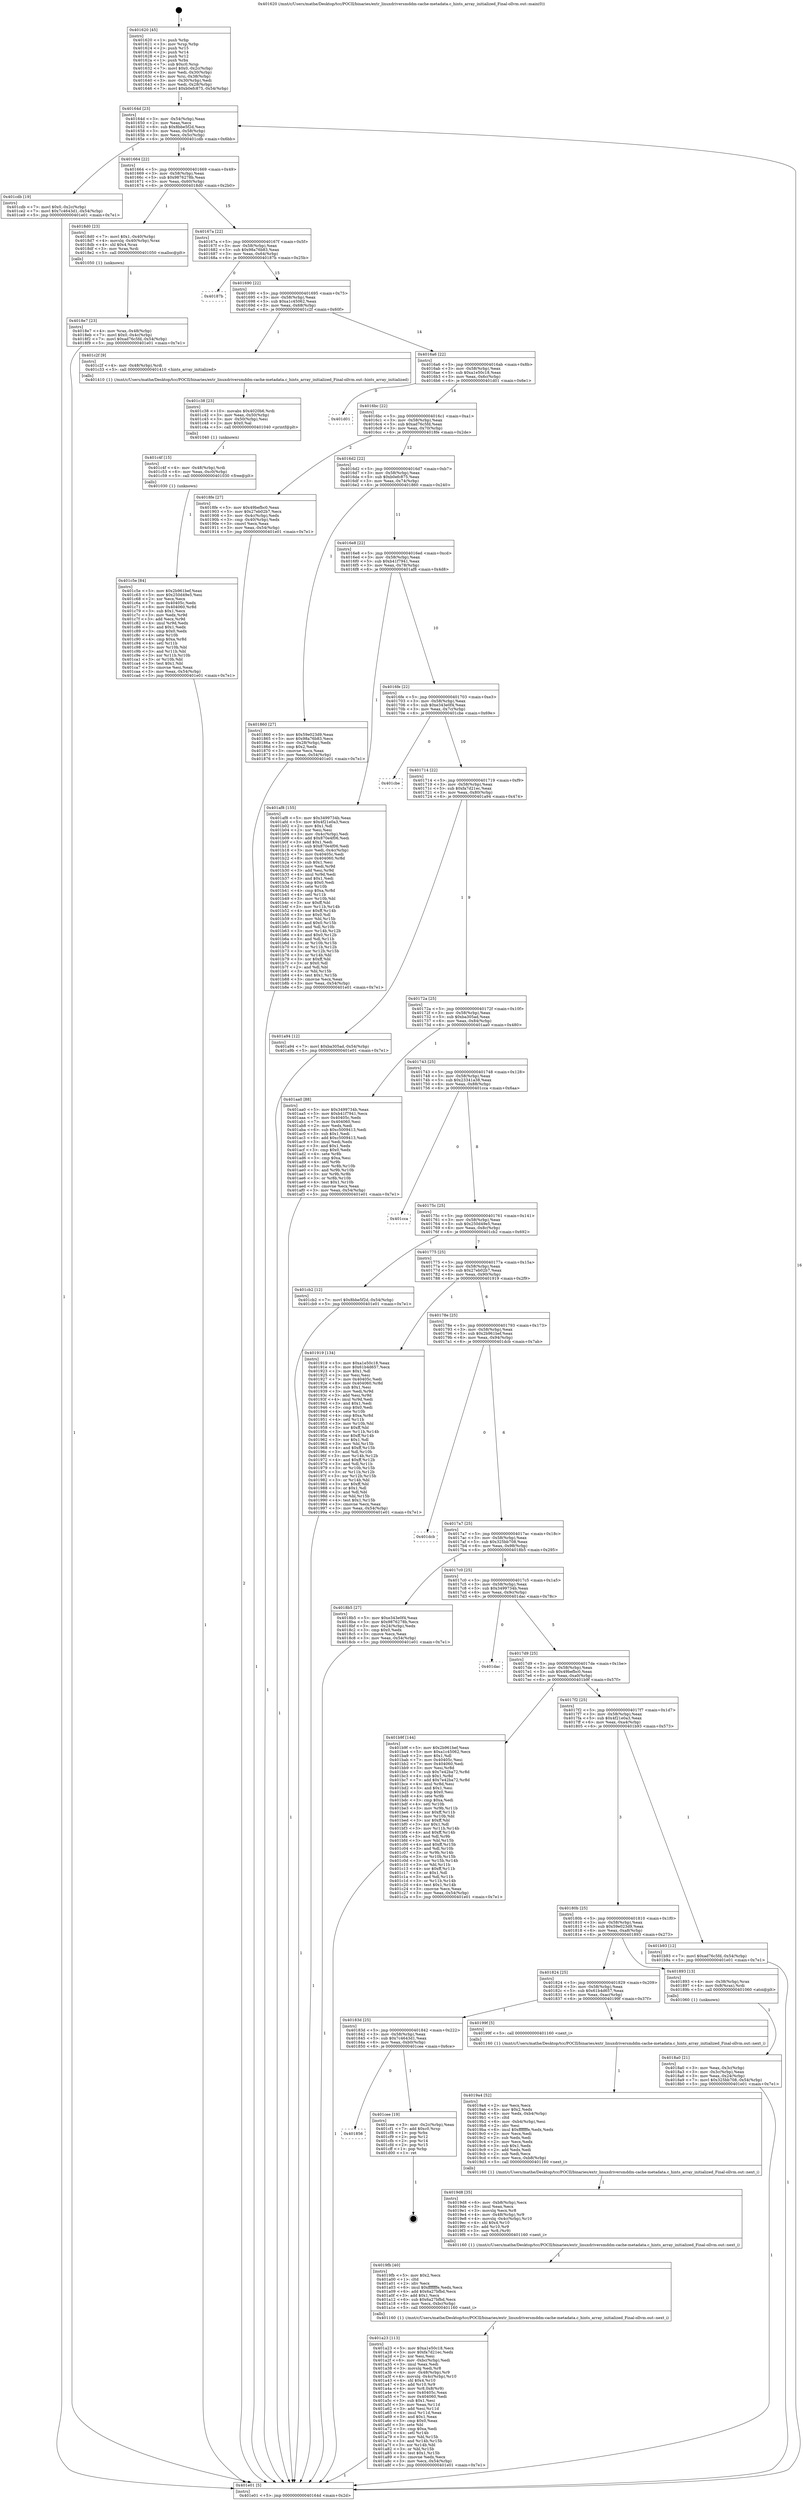 digraph "0x401620" {
  label = "0x401620 (/mnt/c/Users/mathe/Desktop/tcc/POCII/binaries/extr_linuxdriversmddm-cache-metadata.c_hints_array_initialized_Final-ollvm.out::main(0))"
  labelloc = "t"
  node[shape=record]

  Entry [label="",width=0.3,height=0.3,shape=circle,fillcolor=black,style=filled]
  "0x40164d" [label="{
     0x40164d [23]\l
     | [instrs]\l
     &nbsp;&nbsp;0x40164d \<+3\>: mov -0x54(%rbp),%eax\l
     &nbsp;&nbsp;0x401650 \<+2\>: mov %eax,%ecx\l
     &nbsp;&nbsp;0x401652 \<+6\>: sub $0x8bbe5f2d,%ecx\l
     &nbsp;&nbsp;0x401658 \<+3\>: mov %eax,-0x58(%rbp)\l
     &nbsp;&nbsp;0x40165b \<+3\>: mov %ecx,-0x5c(%rbp)\l
     &nbsp;&nbsp;0x40165e \<+6\>: je 0000000000401cdb \<main+0x6bb\>\l
  }"]
  "0x401cdb" [label="{
     0x401cdb [19]\l
     | [instrs]\l
     &nbsp;&nbsp;0x401cdb \<+7\>: movl $0x0,-0x2c(%rbp)\l
     &nbsp;&nbsp;0x401ce2 \<+7\>: movl $0x7c4643d1,-0x54(%rbp)\l
     &nbsp;&nbsp;0x401ce9 \<+5\>: jmp 0000000000401e01 \<main+0x7e1\>\l
  }"]
  "0x401664" [label="{
     0x401664 [22]\l
     | [instrs]\l
     &nbsp;&nbsp;0x401664 \<+5\>: jmp 0000000000401669 \<main+0x49\>\l
     &nbsp;&nbsp;0x401669 \<+3\>: mov -0x58(%rbp),%eax\l
     &nbsp;&nbsp;0x40166c \<+5\>: sub $0x9876278b,%eax\l
     &nbsp;&nbsp;0x401671 \<+3\>: mov %eax,-0x60(%rbp)\l
     &nbsp;&nbsp;0x401674 \<+6\>: je 00000000004018d0 \<main+0x2b0\>\l
  }"]
  Exit [label="",width=0.3,height=0.3,shape=circle,fillcolor=black,style=filled,peripheries=2]
  "0x4018d0" [label="{
     0x4018d0 [23]\l
     | [instrs]\l
     &nbsp;&nbsp;0x4018d0 \<+7\>: movl $0x1,-0x40(%rbp)\l
     &nbsp;&nbsp;0x4018d7 \<+4\>: movslq -0x40(%rbp),%rax\l
     &nbsp;&nbsp;0x4018db \<+4\>: shl $0x4,%rax\l
     &nbsp;&nbsp;0x4018df \<+3\>: mov %rax,%rdi\l
     &nbsp;&nbsp;0x4018e2 \<+5\>: call 0000000000401050 \<malloc@plt\>\l
     | [calls]\l
     &nbsp;&nbsp;0x401050 \{1\} (unknown)\l
  }"]
  "0x40167a" [label="{
     0x40167a [22]\l
     | [instrs]\l
     &nbsp;&nbsp;0x40167a \<+5\>: jmp 000000000040167f \<main+0x5f\>\l
     &nbsp;&nbsp;0x40167f \<+3\>: mov -0x58(%rbp),%eax\l
     &nbsp;&nbsp;0x401682 \<+5\>: sub $0x98a76b83,%eax\l
     &nbsp;&nbsp;0x401687 \<+3\>: mov %eax,-0x64(%rbp)\l
     &nbsp;&nbsp;0x40168a \<+6\>: je 000000000040187b \<main+0x25b\>\l
  }"]
  "0x401856" [label="{
     0x401856\l
  }", style=dashed]
  "0x40187b" [label="{
     0x40187b\l
  }", style=dashed]
  "0x401690" [label="{
     0x401690 [22]\l
     | [instrs]\l
     &nbsp;&nbsp;0x401690 \<+5\>: jmp 0000000000401695 \<main+0x75\>\l
     &nbsp;&nbsp;0x401695 \<+3\>: mov -0x58(%rbp),%eax\l
     &nbsp;&nbsp;0x401698 \<+5\>: sub $0xa1c45062,%eax\l
     &nbsp;&nbsp;0x40169d \<+3\>: mov %eax,-0x68(%rbp)\l
     &nbsp;&nbsp;0x4016a0 \<+6\>: je 0000000000401c2f \<main+0x60f\>\l
  }"]
  "0x401cee" [label="{
     0x401cee [19]\l
     | [instrs]\l
     &nbsp;&nbsp;0x401cee \<+3\>: mov -0x2c(%rbp),%eax\l
     &nbsp;&nbsp;0x401cf1 \<+7\>: add $0xc0,%rsp\l
     &nbsp;&nbsp;0x401cf8 \<+1\>: pop %rbx\l
     &nbsp;&nbsp;0x401cf9 \<+2\>: pop %r12\l
     &nbsp;&nbsp;0x401cfb \<+2\>: pop %r14\l
     &nbsp;&nbsp;0x401cfd \<+2\>: pop %r15\l
     &nbsp;&nbsp;0x401cff \<+1\>: pop %rbp\l
     &nbsp;&nbsp;0x401d00 \<+1\>: ret\l
  }"]
  "0x401c2f" [label="{
     0x401c2f [9]\l
     | [instrs]\l
     &nbsp;&nbsp;0x401c2f \<+4\>: mov -0x48(%rbp),%rdi\l
     &nbsp;&nbsp;0x401c33 \<+5\>: call 0000000000401410 \<hints_array_initialized\>\l
     | [calls]\l
     &nbsp;&nbsp;0x401410 \{1\} (/mnt/c/Users/mathe/Desktop/tcc/POCII/binaries/extr_linuxdriversmddm-cache-metadata.c_hints_array_initialized_Final-ollvm.out::hints_array_initialized)\l
  }"]
  "0x4016a6" [label="{
     0x4016a6 [22]\l
     | [instrs]\l
     &nbsp;&nbsp;0x4016a6 \<+5\>: jmp 00000000004016ab \<main+0x8b\>\l
     &nbsp;&nbsp;0x4016ab \<+3\>: mov -0x58(%rbp),%eax\l
     &nbsp;&nbsp;0x4016ae \<+5\>: sub $0xa1e50c18,%eax\l
     &nbsp;&nbsp;0x4016b3 \<+3\>: mov %eax,-0x6c(%rbp)\l
     &nbsp;&nbsp;0x4016b6 \<+6\>: je 0000000000401d01 \<main+0x6e1\>\l
  }"]
  "0x401c5e" [label="{
     0x401c5e [84]\l
     | [instrs]\l
     &nbsp;&nbsp;0x401c5e \<+5\>: mov $0x2b961bef,%eax\l
     &nbsp;&nbsp;0x401c63 \<+5\>: mov $0x250d49e5,%esi\l
     &nbsp;&nbsp;0x401c68 \<+2\>: xor %ecx,%ecx\l
     &nbsp;&nbsp;0x401c6a \<+7\>: mov 0x40405c,%edx\l
     &nbsp;&nbsp;0x401c71 \<+8\>: mov 0x404060,%r8d\l
     &nbsp;&nbsp;0x401c79 \<+3\>: sub $0x1,%ecx\l
     &nbsp;&nbsp;0x401c7c \<+3\>: mov %edx,%r9d\l
     &nbsp;&nbsp;0x401c7f \<+3\>: add %ecx,%r9d\l
     &nbsp;&nbsp;0x401c82 \<+4\>: imul %r9d,%edx\l
     &nbsp;&nbsp;0x401c86 \<+3\>: and $0x1,%edx\l
     &nbsp;&nbsp;0x401c89 \<+3\>: cmp $0x0,%edx\l
     &nbsp;&nbsp;0x401c8c \<+4\>: sete %r10b\l
     &nbsp;&nbsp;0x401c90 \<+4\>: cmp $0xa,%r8d\l
     &nbsp;&nbsp;0x401c94 \<+4\>: setl %r11b\l
     &nbsp;&nbsp;0x401c98 \<+3\>: mov %r10b,%bl\l
     &nbsp;&nbsp;0x401c9b \<+3\>: and %r11b,%bl\l
     &nbsp;&nbsp;0x401c9e \<+3\>: xor %r11b,%r10b\l
     &nbsp;&nbsp;0x401ca1 \<+3\>: or %r10b,%bl\l
     &nbsp;&nbsp;0x401ca4 \<+3\>: test $0x1,%bl\l
     &nbsp;&nbsp;0x401ca7 \<+3\>: cmovne %esi,%eax\l
     &nbsp;&nbsp;0x401caa \<+3\>: mov %eax,-0x54(%rbp)\l
     &nbsp;&nbsp;0x401cad \<+5\>: jmp 0000000000401e01 \<main+0x7e1\>\l
  }"]
  "0x401d01" [label="{
     0x401d01\l
  }", style=dashed]
  "0x4016bc" [label="{
     0x4016bc [22]\l
     | [instrs]\l
     &nbsp;&nbsp;0x4016bc \<+5\>: jmp 00000000004016c1 \<main+0xa1\>\l
     &nbsp;&nbsp;0x4016c1 \<+3\>: mov -0x58(%rbp),%eax\l
     &nbsp;&nbsp;0x4016c4 \<+5\>: sub $0xad76c5fd,%eax\l
     &nbsp;&nbsp;0x4016c9 \<+3\>: mov %eax,-0x70(%rbp)\l
     &nbsp;&nbsp;0x4016cc \<+6\>: je 00000000004018fe \<main+0x2de\>\l
  }"]
  "0x401c4f" [label="{
     0x401c4f [15]\l
     | [instrs]\l
     &nbsp;&nbsp;0x401c4f \<+4\>: mov -0x48(%rbp),%rdi\l
     &nbsp;&nbsp;0x401c53 \<+6\>: mov %eax,-0xc0(%rbp)\l
     &nbsp;&nbsp;0x401c59 \<+5\>: call 0000000000401030 \<free@plt\>\l
     | [calls]\l
     &nbsp;&nbsp;0x401030 \{1\} (unknown)\l
  }"]
  "0x4018fe" [label="{
     0x4018fe [27]\l
     | [instrs]\l
     &nbsp;&nbsp;0x4018fe \<+5\>: mov $0x49befbc0,%eax\l
     &nbsp;&nbsp;0x401903 \<+5\>: mov $0x27eb02b7,%ecx\l
     &nbsp;&nbsp;0x401908 \<+3\>: mov -0x4c(%rbp),%edx\l
     &nbsp;&nbsp;0x40190b \<+3\>: cmp -0x40(%rbp),%edx\l
     &nbsp;&nbsp;0x40190e \<+3\>: cmovl %ecx,%eax\l
     &nbsp;&nbsp;0x401911 \<+3\>: mov %eax,-0x54(%rbp)\l
     &nbsp;&nbsp;0x401914 \<+5\>: jmp 0000000000401e01 \<main+0x7e1\>\l
  }"]
  "0x4016d2" [label="{
     0x4016d2 [22]\l
     | [instrs]\l
     &nbsp;&nbsp;0x4016d2 \<+5\>: jmp 00000000004016d7 \<main+0xb7\>\l
     &nbsp;&nbsp;0x4016d7 \<+3\>: mov -0x58(%rbp),%eax\l
     &nbsp;&nbsp;0x4016da \<+5\>: sub $0xb0efc875,%eax\l
     &nbsp;&nbsp;0x4016df \<+3\>: mov %eax,-0x74(%rbp)\l
     &nbsp;&nbsp;0x4016e2 \<+6\>: je 0000000000401860 \<main+0x240\>\l
  }"]
  "0x401c38" [label="{
     0x401c38 [23]\l
     | [instrs]\l
     &nbsp;&nbsp;0x401c38 \<+10\>: movabs $0x4020b6,%rdi\l
     &nbsp;&nbsp;0x401c42 \<+3\>: mov %eax,-0x50(%rbp)\l
     &nbsp;&nbsp;0x401c45 \<+3\>: mov -0x50(%rbp),%esi\l
     &nbsp;&nbsp;0x401c48 \<+2\>: mov $0x0,%al\l
     &nbsp;&nbsp;0x401c4a \<+5\>: call 0000000000401040 \<printf@plt\>\l
     | [calls]\l
     &nbsp;&nbsp;0x401040 \{1\} (unknown)\l
  }"]
  "0x401860" [label="{
     0x401860 [27]\l
     | [instrs]\l
     &nbsp;&nbsp;0x401860 \<+5\>: mov $0x59e023d9,%eax\l
     &nbsp;&nbsp;0x401865 \<+5\>: mov $0x98a76b83,%ecx\l
     &nbsp;&nbsp;0x40186a \<+3\>: mov -0x28(%rbp),%edx\l
     &nbsp;&nbsp;0x40186d \<+3\>: cmp $0x2,%edx\l
     &nbsp;&nbsp;0x401870 \<+3\>: cmovne %ecx,%eax\l
     &nbsp;&nbsp;0x401873 \<+3\>: mov %eax,-0x54(%rbp)\l
     &nbsp;&nbsp;0x401876 \<+5\>: jmp 0000000000401e01 \<main+0x7e1\>\l
  }"]
  "0x4016e8" [label="{
     0x4016e8 [22]\l
     | [instrs]\l
     &nbsp;&nbsp;0x4016e8 \<+5\>: jmp 00000000004016ed \<main+0xcd\>\l
     &nbsp;&nbsp;0x4016ed \<+3\>: mov -0x58(%rbp),%eax\l
     &nbsp;&nbsp;0x4016f0 \<+5\>: sub $0xb41f7941,%eax\l
     &nbsp;&nbsp;0x4016f5 \<+3\>: mov %eax,-0x78(%rbp)\l
     &nbsp;&nbsp;0x4016f8 \<+6\>: je 0000000000401af8 \<main+0x4d8\>\l
  }"]
  "0x401e01" [label="{
     0x401e01 [5]\l
     | [instrs]\l
     &nbsp;&nbsp;0x401e01 \<+5\>: jmp 000000000040164d \<main+0x2d\>\l
  }"]
  "0x401620" [label="{
     0x401620 [45]\l
     | [instrs]\l
     &nbsp;&nbsp;0x401620 \<+1\>: push %rbp\l
     &nbsp;&nbsp;0x401621 \<+3\>: mov %rsp,%rbp\l
     &nbsp;&nbsp;0x401624 \<+2\>: push %r15\l
     &nbsp;&nbsp;0x401626 \<+2\>: push %r14\l
     &nbsp;&nbsp;0x401628 \<+2\>: push %r12\l
     &nbsp;&nbsp;0x40162a \<+1\>: push %rbx\l
     &nbsp;&nbsp;0x40162b \<+7\>: sub $0xc0,%rsp\l
     &nbsp;&nbsp;0x401632 \<+7\>: movl $0x0,-0x2c(%rbp)\l
     &nbsp;&nbsp;0x401639 \<+3\>: mov %edi,-0x30(%rbp)\l
     &nbsp;&nbsp;0x40163c \<+4\>: mov %rsi,-0x38(%rbp)\l
     &nbsp;&nbsp;0x401640 \<+3\>: mov -0x30(%rbp),%edi\l
     &nbsp;&nbsp;0x401643 \<+3\>: mov %edi,-0x28(%rbp)\l
     &nbsp;&nbsp;0x401646 \<+7\>: movl $0xb0efc875,-0x54(%rbp)\l
  }"]
  "0x401a23" [label="{
     0x401a23 [113]\l
     | [instrs]\l
     &nbsp;&nbsp;0x401a23 \<+5\>: mov $0xa1e50c18,%ecx\l
     &nbsp;&nbsp;0x401a28 \<+5\>: mov $0xfa7d21ec,%edx\l
     &nbsp;&nbsp;0x401a2d \<+2\>: xor %esi,%esi\l
     &nbsp;&nbsp;0x401a2f \<+6\>: mov -0xbc(%rbp),%edi\l
     &nbsp;&nbsp;0x401a35 \<+3\>: imul %eax,%edi\l
     &nbsp;&nbsp;0x401a38 \<+3\>: movslq %edi,%r8\l
     &nbsp;&nbsp;0x401a3b \<+4\>: mov -0x48(%rbp),%r9\l
     &nbsp;&nbsp;0x401a3f \<+4\>: movslq -0x4c(%rbp),%r10\l
     &nbsp;&nbsp;0x401a43 \<+4\>: shl $0x4,%r10\l
     &nbsp;&nbsp;0x401a47 \<+3\>: add %r10,%r9\l
     &nbsp;&nbsp;0x401a4a \<+4\>: mov %r8,0x8(%r9)\l
     &nbsp;&nbsp;0x401a4e \<+7\>: mov 0x40405c,%eax\l
     &nbsp;&nbsp;0x401a55 \<+7\>: mov 0x404060,%edi\l
     &nbsp;&nbsp;0x401a5c \<+3\>: sub $0x1,%esi\l
     &nbsp;&nbsp;0x401a5f \<+3\>: mov %eax,%r11d\l
     &nbsp;&nbsp;0x401a62 \<+3\>: add %esi,%r11d\l
     &nbsp;&nbsp;0x401a65 \<+4\>: imul %r11d,%eax\l
     &nbsp;&nbsp;0x401a69 \<+3\>: and $0x1,%eax\l
     &nbsp;&nbsp;0x401a6c \<+3\>: cmp $0x0,%eax\l
     &nbsp;&nbsp;0x401a6f \<+3\>: sete %bl\l
     &nbsp;&nbsp;0x401a72 \<+3\>: cmp $0xa,%edi\l
     &nbsp;&nbsp;0x401a75 \<+4\>: setl %r14b\l
     &nbsp;&nbsp;0x401a79 \<+3\>: mov %bl,%r15b\l
     &nbsp;&nbsp;0x401a7c \<+3\>: and %r14b,%r15b\l
     &nbsp;&nbsp;0x401a7f \<+3\>: xor %r14b,%bl\l
     &nbsp;&nbsp;0x401a82 \<+3\>: or %bl,%r15b\l
     &nbsp;&nbsp;0x401a85 \<+4\>: test $0x1,%r15b\l
     &nbsp;&nbsp;0x401a89 \<+3\>: cmovne %edx,%ecx\l
     &nbsp;&nbsp;0x401a8c \<+3\>: mov %ecx,-0x54(%rbp)\l
     &nbsp;&nbsp;0x401a8f \<+5\>: jmp 0000000000401e01 \<main+0x7e1\>\l
  }"]
  "0x401af8" [label="{
     0x401af8 [155]\l
     | [instrs]\l
     &nbsp;&nbsp;0x401af8 \<+5\>: mov $0x3499734b,%eax\l
     &nbsp;&nbsp;0x401afd \<+5\>: mov $0x4f21e0a3,%ecx\l
     &nbsp;&nbsp;0x401b02 \<+2\>: mov $0x1,%dl\l
     &nbsp;&nbsp;0x401b04 \<+2\>: xor %esi,%esi\l
     &nbsp;&nbsp;0x401b06 \<+3\>: mov -0x4c(%rbp),%edi\l
     &nbsp;&nbsp;0x401b09 \<+6\>: add $0x870e4f06,%edi\l
     &nbsp;&nbsp;0x401b0f \<+3\>: add $0x1,%edi\l
     &nbsp;&nbsp;0x401b12 \<+6\>: sub $0x870e4f06,%edi\l
     &nbsp;&nbsp;0x401b18 \<+3\>: mov %edi,-0x4c(%rbp)\l
     &nbsp;&nbsp;0x401b1b \<+7\>: mov 0x40405c,%edi\l
     &nbsp;&nbsp;0x401b22 \<+8\>: mov 0x404060,%r8d\l
     &nbsp;&nbsp;0x401b2a \<+3\>: sub $0x1,%esi\l
     &nbsp;&nbsp;0x401b2d \<+3\>: mov %edi,%r9d\l
     &nbsp;&nbsp;0x401b30 \<+3\>: add %esi,%r9d\l
     &nbsp;&nbsp;0x401b33 \<+4\>: imul %r9d,%edi\l
     &nbsp;&nbsp;0x401b37 \<+3\>: and $0x1,%edi\l
     &nbsp;&nbsp;0x401b3a \<+3\>: cmp $0x0,%edi\l
     &nbsp;&nbsp;0x401b3d \<+4\>: sete %r10b\l
     &nbsp;&nbsp;0x401b41 \<+4\>: cmp $0xa,%r8d\l
     &nbsp;&nbsp;0x401b45 \<+4\>: setl %r11b\l
     &nbsp;&nbsp;0x401b49 \<+3\>: mov %r10b,%bl\l
     &nbsp;&nbsp;0x401b4c \<+3\>: xor $0xff,%bl\l
     &nbsp;&nbsp;0x401b4f \<+3\>: mov %r11b,%r14b\l
     &nbsp;&nbsp;0x401b52 \<+4\>: xor $0xff,%r14b\l
     &nbsp;&nbsp;0x401b56 \<+3\>: xor $0x0,%dl\l
     &nbsp;&nbsp;0x401b59 \<+3\>: mov %bl,%r15b\l
     &nbsp;&nbsp;0x401b5c \<+4\>: and $0x0,%r15b\l
     &nbsp;&nbsp;0x401b60 \<+3\>: and %dl,%r10b\l
     &nbsp;&nbsp;0x401b63 \<+3\>: mov %r14b,%r12b\l
     &nbsp;&nbsp;0x401b66 \<+4\>: and $0x0,%r12b\l
     &nbsp;&nbsp;0x401b6a \<+3\>: and %dl,%r11b\l
     &nbsp;&nbsp;0x401b6d \<+3\>: or %r10b,%r15b\l
     &nbsp;&nbsp;0x401b70 \<+3\>: or %r11b,%r12b\l
     &nbsp;&nbsp;0x401b73 \<+3\>: xor %r12b,%r15b\l
     &nbsp;&nbsp;0x401b76 \<+3\>: or %r14b,%bl\l
     &nbsp;&nbsp;0x401b79 \<+3\>: xor $0xff,%bl\l
     &nbsp;&nbsp;0x401b7c \<+3\>: or $0x0,%dl\l
     &nbsp;&nbsp;0x401b7f \<+2\>: and %dl,%bl\l
     &nbsp;&nbsp;0x401b81 \<+3\>: or %bl,%r15b\l
     &nbsp;&nbsp;0x401b84 \<+4\>: test $0x1,%r15b\l
     &nbsp;&nbsp;0x401b88 \<+3\>: cmovne %ecx,%eax\l
     &nbsp;&nbsp;0x401b8b \<+3\>: mov %eax,-0x54(%rbp)\l
     &nbsp;&nbsp;0x401b8e \<+5\>: jmp 0000000000401e01 \<main+0x7e1\>\l
  }"]
  "0x4016fe" [label="{
     0x4016fe [22]\l
     | [instrs]\l
     &nbsp;&nbsp;0x4016fe \<+5\>: jmp 0000000000401703 \<main+0xe3\>\l
     &nbsp;&nbsp;0x401703 \<+3\>: mov -0x58(%rbp),%eax\l
     &nbsp;&nbsp;0x401706 \<+5\>: sub $0xe343e0f4,%eax\l
     &nbsp;&nbsp;0x40170b \<+3\>: mov %eax,-0x7c(%rbp)\l
     &nbsp;&nbsp;0x40170e \<+6\>: je 0000000000401cbe \<main+0x69e\>\l
  }"]
  "0x4019fb" [label="{
     0x4019fb [40]\l
     | [instrs]\l
     &nbsp;&nbsp;0x4019fb \<+5\>: mov $0x2,%ecx\l
     &nbsp;&nbsp;0x401a00 \<+1\>: cltd\l
     &nbsp;&nbsp;0x401a01 \<+2\>: idiv %ecx\l
     &nbsp;&nbsp;0x401a03 \<+6\>: imul $0xfffffffe,%edx,%ecx\l
     &nbsp;&nbsp;0x401a09 \<+6\>: add $0x6a27bfbd,%ecx\l
     &nbsp;&nbsp;0x401a0f \<+3\>: add $0x1,%ecx\l
     &nbsp;&nbsp;0x401a12 \<+6\>: sub $0x6a27bfbd,%ecx\l
     &nbsp;&nbsp;0x401a18 \<+6\>: mov %ecx,-0xbc(%rbp)\l
     &nbsp;&nbsp;0x401a1e \<+5\>: call 0000000000401160 \<next_i\>\l
     | [calls]\l
     &nbsp;&nbsp;0x401160 \{1\} (/mnt/c/Users/mathe/Desktop/tcc/POCII/binaries/extr_linuxdriversmddm-cache-metadata.c_hints_array_initialized_Final-ollvm.out::next_i)\l
  }"]
  "0x401cbe" [label="{
     0x401cbe\l
  }", style=dashed]
  "0x401714" [label="{
     0x401714 [22]\l
     | [instrs]\l
     &nbsp;&nbsp;0x401714 \<+5\>: jmp 0000000000401719 \<main+0xf9\>\l
     &nbsp;&nbsp;0x401719 \<+3\>: mov -0x58(%rbp),%eax\l
     &nbsp;&nbsp;0x40171c \<+5\>: sub $0xfa7d21ec,%eax\l
     &nbsp;&nbsp;0x401721 \<+3\>: mov %eax,-0x80(%rbp)\l
     &nbsp;&nbsp;0x401724 \<+6\>: je 0000000000401a94 \<main+0x474\>\l
  }"]
  "0x4019d8" [label="{
     0x4019d8 [35]\l
     | [instrs]\l
     &nbsp;&nbsp;0x4019d8 \<+6\>: mov -0xb8(%rbp),%ecx\l
     &nbsp;&nbsp;0x4019de \<+3\>: imul %eax,%ecx\l
     &nbsp;&nbsp;0x4019e1 \<+3\>: movslq %ecx,%r8\l
     &nbsp;&nbsp;0x4019e4 \<+4\>: mov -0x48(%rbp),%r9\l
     &nbsp;&nbsp;0x4019e8 \<+4\>: movslq -0x4c(%rbp),%r10\l
     &nbsp;&nbsp;0x4019ec \<+4\>: shl $0x4,%r10\l
     &nbsp;&nbsp;0x4019f0 \<+3\>: add %r10,%r9\l
     &nbsp;&nbsp;0x4019f3 \<+3\>: mov %r8,(%r9)\l
     &nbsp;&nbsp;0x4019f6 \<+5\>: call 0000000000401160 \<next_i\>\l
     | [calls]\l
     &nbsp;&nbsp;0x401160 \{1\} (/mnt/c/Users/mathe/Desktop/tcc/POCII/binaries/extr_linuxdriversmddm-cache-metadata.c_hints_array_initialized_Final-ollvm.out::next_i)\l
  }"]
  "0x401a94" [label="{
     0x401a94 [12]\l
     | [instrs]\l
     &nbsp;&nbsp;0x401a94 \<+7\>: movl $0xba305ad,-0x54(%rbp)\l
     &nbsp;&nbsp;0x401a9b \<+5\>: jmp 0000000000401e01 \<main+0x7e1\>\l
  }"]
  "0x40172a" [label="{
     0x40172a [25]\l
     | [instrs]\l
     &nbsp;&nbsp;0x40172a \<+5\>: jmp 000000000040172f \<main+0x10f\>\l
     &nbsp;&nbsp;0x40172f \<+3\>: mov -0x58(%rbp),%eax\l
     &nbsp;&nbsp;0x401732 \<+5\>: sub $0xba305ad,%eax\l
     &nbsp;&nbsp;0x401737 \<+6\>: mov %eax,-0x84(%rbp)\l
     &nbsp;&nbsp;0x40173d \<+6\>: je 0000000000401aa0 \<main+0x480\>\l
  }"]
  "0x4019a4" [label="{
     0x4019a4 [52]\l
     | [instrs]\l
     &nbsp;&nbsp;0x4019a4 \<+2\>: xor %ecx,%ecx\l
     &nbsp;&nbsp;0x4019a6 \<+5\>: mov $0x2,%edx\l
     &nbsp;&nbsp;0x4019ab \<+6\>: mov %edx,-0xb4(%rbp)\l
     &nbsp;&nbsp;0x4019b1 \<+1\>: cltd\l
     &nbsp;&nbsp;0x4019b2 \<+6\>: mov -0xb4(%rbp),%esi\l
     &nbsp;&nbsp;0x4019b8 \<+2\>: idiv %esi\l
     &nbsp;&nbsp;0x4019ba \<+6\>: imul $0xfffffffe,%edx,%edx\l
     &nbsp;&nbsp;0x4019c0 \<+2\>: mov %ecx,%edi\l
     &nbsp;&nbsp;0x4019c2 \<+2\>: sub %edx,%edi\l
     &nbsp;&nbsp;0x4019c4 \<+2\>: mov %ecx,%edx\l
     &nbsp;&nbsp;0x4019c6 \<+3\>: sub $0x1,%edx\l
     &nbsp;&nbsp;0x4019c9 \<+2\>: add %edx,%edi\l
     &nbsp;&nbsp;0x4019cb \<+2\>: sub %edi,%ecx\l
     &nbsp;&nbsp;0x4019cd \<+6\>: mov %ecx,-0xb8(%rbp)\l
     &nbsp;&nbsp;0x4019d3 \<+5\>: call 0000000000401160 \<next_i\>\l
     | [calls]\l
     &nbsp;&nbsp;0x401160 \{1\} (/mnt/c/Users/mathe/Desktop/tcc/POCII/binaries/extr_linuxdriversmddm-cache-metadata.c_hints_array_initialized_Final-ollvm.out::next_i)\l
  }"]
  "0x401aa0" [label="{
     0x401aa0 [88]\l
     | [instrs]\l
     &nbsp;&nbsp;0x401aa0 \<+5\>: mov $0x3499734b,%eax\l
     &nbsp;&nbsp;0x401aa5 \<+5\>: mov $0xb41f7941,%ecx\l
     &nbsp;&nbsp;0x401aaa \<+7\>: mov 0x40405c,%edx\l
     &nbsp;&nbsp;0x401ab1 \<+7\>: mov 0x404060,%esi\l
     &nbsp;&nbsp;0x401ab8 \<+2\>: mov %edx,%edi\l
     &nbsp;&nbsp;0x401aba \<+6\>: sub $0xc5009413,%edi\l
     &nbsp;&nbsp;0x401ac0 \<+3\>: sub $0x1,%edi\l
     &nbsp;&nbsp;0x401ac3 \<+6\>: add $0xc5009413,%edi\l
     &nbsp;&nbsp;0x401ac9 \<+3\>: imul %edi,%edx\l
     &nbsp;&nbsp;0x401acc \<+3\>: and $0x1,%edx\l
     &nbsp;&nbsp;0x401acf \<+3\>: cmp $0x0,%edx\l
     &nbsp;&nbsp;0x401ad2 \<+4\>: sete %r8b\l
     &nbsp;&nbsp;0x401ad6 \<+3\>: cmp $0xa,%esi\l
     &nbsp;&nbsp;0x401ad9 \<+4\>: setl %r9b\l
     &nbsp;&nbsp;0x401add \<+3\>: mov %r8b,%r10b\l
     &nbsp;&nbsp;0x401ae0 \<+3\>: and %r9b,%r10b\l
     &nbsp;&nbsp;0x401ae3 \<+3\>: xor %r9b,%r8b\l
     &nbsp;&nbsp;0x401ae6 \<+3\>: or %r8b,%r10b\l
     &nbsp;&nbsp;0x401ae9 \<+4\>: test $0x1,%r10b\l
     &nbsp;&nbsp;0x401aed \<+3\>: cmovne %ecx,%eax\l
     &nbsp;&nbsp;0x401af0 \<+3\>: mov %eax,-0x54(%rbp)\l
     &nbsp;&nbsp;0x401af3 \<+5\>: jmp 0000000000401e01 \<main+0x7e1\>\l
  }"]
  "0x401743" [label="{
     0x401743 [25]\l
     | [instrs]\l
     &nbsp;&nbsp;0x401743 \<+5\>: jmp 0000000000401748 \<main+0x128\>\l
     &nbsp;&nbsp;0x401748 \<+3\>: mov -0x58(%rbp),%eax\l
     &nbsp;&nbsp;0x40174b \<+5\>: sub $0x23341a38,%eax\l
     &nbsp;&nbsp;0x401750 \<+6\>: mov %eax,-0x88(%rbp)\l
     &nbsp;&nbsp;0x401756 \<+6\>: je 0000000000401cca \<main+0x6aa\>\l
  }"]
  "0x40183d" [label="{
     0x40183d [25]\l
     | [instrs]\l
     &nbsp;&nbsp;0x40183d \<+5\>: jmp 0000000000401842 \<main+0x222\>\l
     &nbsp;&nbsp;0x401842 \<+3\>: mov -0x58(%rbp),%eax\l
     &nbsp;&nbsp;0x401845 \<+5\>: sub $0x7c4643d1,%eax\l
     &nbsp;&nbsp;0x40184a \<+6\>: mov %eax,-0xb0(%rbp)\l
     &nbsp;&nbsp;0x401850 \<+6\>: je 0000000000401cee \<main+0x6ce\>\l
  }"]
  "0x401cca" [label="{
     0x401cca\l
  }", style=dashed]
  "0x40175c" [label="{
     0x40175c [25]\l
     | [instrs]\l
     &nbsp;&nbsp;0x40175c \<+5\>: jmp 0000000000401761 \<main+0x141\>\l
     &nbsp;&nbsp;0x401761 \<+3\>: mov -0x58(%rbp),%eax\l
     &nbsp;&nbsp;0x401764 \<+5\>: sub $0x250d49e5,%eax\l
     &nbsp;&nbsp;0x401769 \<+6\>: mov %eax,-0x8c(%rbp)\l
     &nbsp;&nbsp;0x40176f \<+6\>: je 0000000000401cb2 \<main+0x692\>\l
  }"]
  "0x40199f" [label="{
     0x40199f [5]\l
     | [instrs]\l
     &nbsp;&nbsp;0x40199f \<+5\>: call 0000000000401160 \<next_i\>\l
     | [calls]\l
     &nbsp;&nbsp;0x401160 \{1\} (/mnt/c/Users/mathe/Desktop/tcc/POCII/binaries/extr_linuxdriversmddm-cache-metadata.c_hints_array_initialized_Final-ollvm.out::next_i)\l
  }"]
  "0x401cb2" [label="{
     0x401cb2 [12]\l
     | [instrs]\l
     &nbsp;&nbsp;0x401cb2 \<+7\>: movl $0x8bbe5f2d,-0x54(%rbp)\l
     &nbsp;&nbsp;0x401cb9 \<+5\>: jmp 0000000000401e01 \<main+0x7e1\>\l
  }"]
  "0x401775" [label="{
     0x401775 [25]\l
     | [instrs]\l
     &nbsp;&nbsp;0x401775 \<+5\>: jmp 000000000040177a \<main+0x15a\>\l
     &nbsp;&nbsp;0x40177a \<+3\>: mov -0x58(%rbp),%eax\l
     &nbsp;&nbsp;0x40177d \<+5\>: sub $0x27eb02b7,%eax\l
     &nbsp;&nbsp;0x401782 \<+6\>: mov %eax,-0x90(%rbp)\l
     &nbsp;&nbsp;0x401788 \<+6\>: je 0000000000401919 \<main+0x2f9\>\l
  }"]
  "0x4018e7" [label="{
     0x4018e7 [23]\l
     | [instrs]\l
     &nbsp;&nbsp;0x4018e7 \<+4\>: mov %rax,-0x48(%rbp)\l
     &nbsp;&nbsp;0x4018eb \<+7\>: movl $0x0,-0x4c(%rbp)\l
     &nbsp;&nbsp;0x4018f2 \<+7\>: movl $0xad76c5fd,-0x54(%rbp)\l
     &nbsp;&nbsp;0x4018f9 \<+5\>: jmp 0000000000401e01 \<main+0x7e1\>\l
  }"]
  "0x401919" [label="{
     0x401919 [134]\l
     | [instrs]\l
     &nbsp;&nbsp;0x401919 \<+5\>: mov $0xa1e50c18,%eax\l
     &nbsp;&nbsp;0x40191e \<+5\>: mov $0x61b4d657,%ecx\l
     &nbsp;&nbsp;0x401923 \<+2\>: mov $0x1,%dl\l
     &nbsp;&nbsp;0x401925 \<+2\>: xor %esi,%esi\l
     &nbsp;&nbsp;0x401927 \<+7\>: mov 0x40405c,%edi\l
     &nbsp;&nbsp;0x40192e \<+8\>: mov 0x404060,%r8d\l
     &nbsp;&nbsp;0x401936 \<+3\>: sub $0x1,%esi\l
     &nbsp;&nbsp;0x401939 \<+3\>: mov %edi,%r9d\l
     &nbsp;&nbsp;0x40193c \<+3\>: add %esi,%r9d\l
     &nbsp;&nbsp;0x40193f \<+4\>: imul %r9d,%edi\l
     &nbsp;&nbsp;0x401943 \<+3\>: and $0x1,%edi\l
     &nbsp;&nbsp;0x401946 \<+3\>: cmp $0x0,%edi\l
     &nbsp;&nbsp;0x401949 \<+4\>: sete %r10b\l
     &nbsp;&nbsp;0x40194d \<+4\>: cmp $0xa,%r8d\l
     &nbsp;&nbsp;0x401951 \<+4\>: setl %r11b\l
     &nbsp;&nbsp;0x401955 \<+3\>: mov %r10b,%bl\l
     &nbsp;&nbsp;0x401958 \<+3\>: xor $0xff,%bl\l
     &nbsp;&nbsp;0x40195b \<+3\>: mov %r11b,%r14b\l
     &nbsp;&nbsp;0x40195e \<+4\>: xor $0xff,%r14b\l
     &nbsp;&nbsp;0x401962 \<+3\>: xor $0x1,%dl\l
     &nbsp;&nbsp;0x401965 \<+3\>: mov %bl,%r15b\l
     &nbsp;&nbsp;0x401968 \<+4\>: and $0xff,%r15b\l
     &nbsp;&nbsp;0x40196c \<+3\>: and %dl,%r10b\l
     &nbsp;&nbsp;0x40196f \<+3\>: mov %r14b,%r12b\l
     &nbsp;&nbsp;0x401972 \<+4\>: and $0xff,%r12b\l
     &nbsp;&nbsp;0x401976 \<+3\>: and %dl,%r11b\l
     &nbsp;&nbsp;0x401979 \<+3\>: or %r10b,%r15b\l
     &nbsp;&nbsp;0x40197c \<+3\>: or %r11b,%r12b\l
     &nbsp;&nbsp;0x40197f \<+3\>: xor %r12b,%r15b\l
     &nbsp;&nbsp;0x401982 \<+3\>: or %r14b,%bl\l
     &nbsp;&nbsp;0x401985 \<+3\>: xor $0xff,%bl\l
     &nbsp;&nbsp;0x401988 \<+3\>: or $0x1,%dl\l
     &nbsp;&nbsp;0x40198b \<+2\>: and %dl,%bl\l
     &nbsp;&nbsp;0x40198d \<+3\>: or %bl,%r15b\l
     &nbsp;&nbsp;0x401990 \<+4\>: test $0x1,%r15b\l
     &nbsp;&nbsp;0x401994 \<+3\>: cmovne %ecx,%eax\l
     &nbsp;&nbsp;0x401997 \<+3\>: mov %eax,-0x54(%rbp)\l
     &nbsp;&nbsp;0x40199a \<+5\>: jmp 0000000000401e01 \<main+0x7e1\>\l
  }"]
  "0x40178e" [label="{
     0x40178e [25]\l
     | [instrs]\l
     &nbsp;&nbsp;0x40178e \<+5\>: jmp 0000000000401793 \<main+0x173\>\l
     &nbsp;&nbsp;0x401793 \<+3\>: mov -0x58(%rbp),%eax\l
     &nbsp;&nbsp;0x401796 \<+5\>: sub $0x2b961bef,%eax\l
     &nbsp;&nbsp;0x40179b \<+6\>: mov %eax,-0x94(%rbp)\l
     &nbsp;&nbsp;0x4017a1 \<+6\>: je 0000000000401dcb \<main+0x7ab\>\l
  }"]
  "0x4018a0" [label="{
     0x4018a0 [21]\l
     | [instrs]\l
     &nbsp;&nbsp;0x4018a0 \<+3\>: mov %eax,-0x3c(%rbp)\l
     &nbsp;&nbsp;0x4018a3 \<+3\>: mov -0x3c(%rbp),%eax\l
     &nbsp;&nbsp;0x4018a6 \<+3\>: mov %eax,-0x24(%rbp)\l
     &nbsp;&nbsp;0x4018a9 \<+7\>: movl $0x325bb708,-0x54(%rbp)\l
     &nbsp;&nbsp;0x4018b0 \<+5\>: jmp 0000000000401e01 \<main+0x7e1\>\l
  }"]
  "0x401dcb" [label="{
     0x401dcb\l
  }", style=dashed]
  "0x4017a7" [label="{
     0x4017a7 [25]\l
     | [instrs]\l
     &nbsp;&nbsp;0x4017a7 \<+5\>: jmp 00000000004017ac \<main+0x18c\>\l
     &nbsp;&nbsp;0x4017ac \<+3\>: mov -0x58(%rbp),%eax\l
     &nbsp;&nbsp;0x4017af \<+5\>: sub $0x325bb708,%eax\l
     &nbsp;&nbsp;0x4017b4 \<+6\>: mov %eax,-0x98(%rbp)\l
     &nbsp;&nbsp;0x4017ba \<+6\>: je 00000000004018b5 \<main+0x295\>\l
  }"]
  "0x401824" [label="{
     0x401824 [25]\l
     | [instrs]\l
     &nbsp;&nbsp;0x401824 \<+5\>: jmp 0000000000401829 \<main+0x209\>\l
     &nbsp;&nbsp;0x401829 \<+3\>: mov -0x58(%rbp),%eax\l
     &nbsp;&nbsp;0x40182c \<+5\>: sub $0x61b4d657,%eax\l
     &nbsp;&nbsp;0x401831 \<+6\>: mov %eax,-0xac(%rbp)\l
     &nbsp;&nbsp;0x401837 \<+6\>: je 000000000040199f \<main+0x37f\>\l
  }"]
  "0x4018b5" [label="{
     0x4018b5 [27]\l
     | [instrs]\l
     &nbsp;&nbsp;0x4018b5 \<+5\>: mov $0xe343e0f4,%eax\l
     &nbsp;&nbsp;0x4018ba \<+5\>: mov $0x9876278b,%ecx\l
     &nbsp;&nbsp;0x4018bf \<+3\>: mov -0x24(%rbp),%edx\l
     &nbsp;&nbsp;0x4018c2 \<+3\>: cmp $0x0,%edx\l
     &nbsp;&nbsp;0x4018c5 \<+3\>: cmove %ecx,%eax\l
     &nbsp;&nbsp;0x4018c8 \<+3\>: mov %eax,-0x54(%rbp)\l
     &nbsp;&nbsp;0x4018cb \<+5\>: jmp 0000000000401e01 \<main+0x7e1\>\l
  }"]
  "0x4017c0" [label="{
     0x4017c0 [25]\l
     | [instrs]\l
     &nbsp;&nbsp;0x4017c0 \<+5\>: jmp 00000000004017c5 \<main+0x1a5\>\l
     &nbsp;&nbsp;0x4017c5 \<+3\>: mov -0x58(%rbp),%eax\l
     &nbsp;&nbsp;0x4017c8 \<+5\>: sub $0x3499734b,%eax\l
     &nbsp;&nbsp;0x4017cd \<+6\>: mov %eax,-0x9c(%rbp)\l
     &nbsp;&nbsp;0x4017d3 \<+6\>: je 0000000000401dac \<main+0x78c\>\l
  }"]
  "0x401893" [label="{
     0x401893 [13]\l
     | [instrs]\l
     &nbsp;&nbsp;0x401893 \<+4\>: mov -0x38(%rbp),%rax\l
     &nbsp;&nbsp;0x401897 \<+4\>: mov 0x8(%rax),%rdi\l
     &nbsp;&nbsp;0x40189b \<+5\>: call 0000000000401060 \<atoi@plt\>\l
     | [calls]\l
     &nbsp;&nbsp;0x401060 \{1\} (unknown)\l
  }"]
  "0x401dac" [label="{
     0x401dac\l
  }", style=dashed]
  "0x4017d9" [label="{
     0x4017d9 [25]\l
     | [instrs]\l
     &nbsp;&nbsp;0x4017d9 \<+5\>: jmp 00000000004017de \<main+0x1be\>\l
     &nbsp;&nbsp;0x4017de \<+3\>: mov -0x58(%rbp),%eax\l
     &nbsp;&nbsp;0x4017e1 \<+5\>: sub $0x49befbc0,%eax\l
     &nbsp;&nbsp;0x4017e6 \<+6\>: mov %eax,-0xa0(%rbp)\l
     &nbsp;&nbsp;0x4017ec \<+6\>: je 0000000000401b9f \<main+0x57f\>\l
  }"]
  "0x40180b" [label="{
     0x40180b [25]\l
     | [instrs]\l
     &nbsp;&nbsp;0x40180b \<+5\>: jmp 0000000000401810 \<main+0x1f0\>\l
     &nbsp;&nbsp;0x401810 \<+3\>: mov -0x58(%rbp),%eax\l
     &nbsp;&nbsp;0x401813 \<+5\>: sub $0x59e023d9,%eax\l
     &nbsp;&nbsp;0x401818 \<+6\>: mov %eax,-0xa8(%rbp)\l
     &nbsp;&nbsp;0x40181e \<+6\>: je 0000000000401893 \<main+0x273\>\l
  }"]
  "0x401b9f" [label="{
     0x401b9f [144]\l
     | [instrs]\l
     &nbsp;&nbsp;0x401b9f \<+5\>: mov $0x2b961bef,%eax\l
     &nbsp;&nbsp;0x401ba4 \<+5\>: mov $0xa1c45062,%ecx\l
     &nbsp;&nbsp;0x401ba9 \<+2\>: mov $0x1,%dl\l
     &nbsp;&nbsp;0x401bab \<+7\>: mov 0x40405c,%esi\l
     &nbsp;&nbsp;0x401bb2 \<+7\>: mov 0x404060,%edi\l
     &nbsp;&nbsp;0x401bb9 \<+3\>: mov %esi,%r8d\l
     &nbsp;&nbsp;0x401bbc \<+7\>: sub $0x7e42ba72,%r8d\l
     &nbsp;&nbsp;0x401bc3 \<+4\>: sub $0x1,%r8d\l
     &nbsp;&nbsp;0x401bc7 \<+7\>: add $0x7e42ba72,%r8d\l
     &nbsp;&nbsp;0x401bce \<+4\>: imul %r8d,%esi\l
     &nbsp;&nbsp;0x401bd2 \<+3\>: and $0x1,%esi\l
     &nbsp;&nbsp;0x401bd5 \<+3\>: cmp $0x0,%esi\l
     &nbsp;&nbsp;0x401bd8 \<+4\>: sete %r9b\l
     &nbsp;&nbsp;0x401bdc \<+3\>: cmp $0xa,%edi\l
     &nbsp;&nbsp;0x401bdf \<+4\>: setl %r10b\l
     &nbsp;&nbsp;0x401be3 \<+3\>: mov %r9b,%r11b\l
     &nbsp;&nbsp;0x401be6 \<+4\>: xor $0xff,%r11b\l
     &nbsp;&nbsp;0x401bea \<+3\>: mov %r10b,%bl\l
     &nbsp;&nbsp;0x401bed \<+3\>: xor $0xff,%bl\l
     &nbsp;&nbsp;0x401bf0 \<+3\>: xor $0x1,%dl\l
     &nbsp;&nbsp;0x401bf3 \<+3\>: mov %r11b,%r14b\l
     &nbsp;&nbsp;0x401bf6 \<+4\>: and $0xff,%r14b\l
     &nbsp;&nbsp;0x401bfa \<+3\>: and %dl,%r9b\l
     &nbsp;&nbsp;0x401bfd \<+3\>: mov %bl,%r15b\l
     &nbsp;&nbsp;0x401c00 \<+4\>: and $0xff,%r15b\l
     &nbsp;&nbsp;0x401c04 \<+3\>: and %dl,%r10b\l
     &nbsp;&nbsp;0x401c07 \<+3\>: or %r9b,%r14b\l
     &nbsp;&nbsp;0x401c0a \<+3\>: or %r10b,%r15b\l
     &nbsp;&nbsp;0x401c0d \<+3\>: xor %r15b,%r14b\l
     &nbsp;&nbsp;0x401c10 \<+3\>: or %bl,%r11b\l
     &nbsp;&nbsp;0x401c13 \<+4\>: xor $0xff,%r11b\l
     &nbsp;&nbsp;0x401c17 \<+3\>: or $0x1,%dl\l
     &nbsp;&nbsp;0x401c1a \<+3\>: and %dl,%r11b\l
     &nbsp;&nbsp;0x401c1d \<+3\>: or %r11b,%r14b\l
     &nbsp;&nbsp;0x401c20 \<+4\>: test $0x1,%r14b\l
     &nbsp;&nbsp;0x401c24 \<+3\>: cmovne %ecx,%eax\l
     &nbsp;&nbsp;0x401c27 \<+3\>: mov %eax,-0x54(%rbp)\l
     &nbsp;&nbsp;0x401c2a \<+5\>: jmp 0000000000401e01 \<main+0x7e1\>\l
  }"]
  "0x4017f2" [label="{
     0x4017f2 [25]\l
     | [instrs]\l
     &nbsp;&nbsp;0x4017f2 \<+5\>: jmp 00000000004017f7 \<main+0x1d7\>\l
     &nbsp;&nbsp;0x4017f7 \<+3\>: mov -0x58(%rbp),%eax\l
     &nbsp;&nbsp;0x4017fa \<+5\>: sub $0x4f21e0a3,%eax\l
     &nbsp;&nbsp;0x4017ff \<+6\>: mov %eax,-0xa4(%rbp)\l
     &nbsp;&nbsp;0x401805 \<+6\>: je 0000000000401b93 \<main+0x573\>\l
  }"]
  "0x401b93" [label="{
     0x401b93 [12]\l
     | [instrs]\l
     &nbsp;&nbsp;0x401b93 \<+7\>: movl $0xad76c5fd,-0x54(%rbp)\l
     &nbsp;&nbsp;0x401b9a \<+5\>: jmp 0000000000401e01 \<main+0x7e1\>\l
  }"]
  Entry -> "0x401620" [label=" 1"]
  "0x40164d" -> "0x401cdb" [label=" 1"]
  "0x40164d" -> "0x401664" [label=" 16"]
  "0x401cee" -> Exit [label=" 1"]
  "0x401664" -> "0x4018d0" [label=" 1"]
  "0x401664" -> "0x40167a" [label=" 15"]
  "0x40183d" -> "0x401856" [label=" 0"]
  "0x40167a" -> "0x40187b" [label=" 0"]
  "0x40167a" -> "0x401690" [label=" 15"]
  "0x40183d" -> "0x401cee" [label=" 1"]
  "0x401690" -> "0x401c2f" [label=" 1"]
  "0x401690" -> "0x4016a6" [label=" 14"]
  "0x401cdb" -> "0x401e01" [label=" 1"]
  "0x4016a6" -> "0x401d01" [label=" 0"]
  "0x4016a6" -> "0x4016bc" [label=" 14"]
  "0x401cb2" -> "0x401e01" [label=" 1"]
  "0x4016bc" -> "0x4018fe" [label=" 2"]
  "0x4016bc" -> "0x4016d2" [label=" 12"]
  "0x401c5e" -> "0x401e01" [label=" 1"]
  "0x4016d2" -> "0x401860" [label=" 1"]
  "0x4016d2" -> "0x4016e8" [label=" 11"]
  "0x401860" -> "0x401e01" [label=" 1"]
  "0x401620" -> "0x40164d" [label=" 1"]
  "0x401e01" -> "0x40164d" [label=" 16"]
  "0x401c4f" -> "0x401c5e" [label=" 1"]
  "0x4016e8" -> "0x401af8" [label=" 1"]
  "0x4016e8" -> "0x4016fe" [label=" 10"]
  "0x401c38" -> "0x401c4f" [label=" 1"]
  "0x4016fe" -> "0x401cbe" [label=" 0"]
  "0x4016fe" -> "0x401714" [label=" 10"]
  "0x401c2f" -> "0x401c38" [label=" 1"]
  "0x401714" -> "0x401a94" [label=" 1"]
  "0x401714" -> "0x40172a" [label=" 9"]
  "0x401b9f" -> "0x401e01" [label=" 1"]
  "0x40172a" -> "0x401aa0" [label=" 1"]
  "0x40172a" -> "0x401743" [label=" 8"]
  "0x401b93" -> "0x401e01" [label=" 1"]
  "0x401743" -> "0x401cca" [label=" 0"]
  "0x401743" -> "0x40175c" [label=" 8"]
  "0x401af8" -> "0x401e01" [label=" 1"]
  "0x40175c" -> "0x401cb2" [label=" 1"]
  "0x40175c" -> "0x401775" [label=" 7"]
  "0x401aa0" -> "0x401e01" [label=" 1"]
  "0x401775" -> "0x401919" [label=" 1"]
  "0x401775" -> "0x40178e" [label=" 6"]
  "0x401a23" -> "0x401e01" [label=" 1"]
  "0x40178e" -> "0x401dcb" [label=" 0"]
  "0x40178e" -> "0x4017a7" [label=" 6"]
  "0x4019fb" -> "0x401a23" [label=" 1"]
  "0x4017a7" -> "0x4018b5" [label=" 1"]
  "0x4017a7" -> "0x4017c0" [label=" 5"]
  "0x4019d8" -> "0x4019fb" [label=" 1"]
  "0x4017c0" -> "0x401dac" [label=" 0"]
  "0x4017c0" -> "0x4017d9" [label=" 5"]
  "0x4019a4" -> "0x4019d8" [label=" 1"]
  "0x4017d9" -> "0x401b9f" [label=" 1"]
  "0x4017d9" -> "0x4017f2" [label=" 4"]
  "0x401824" -> "0x40183d" [label=" 1"]
  "0x4017f2" -> "0x401b93" [label=" 1"]
  "0x4017f2" -> "0x40180b" [label=" 3"]
  "0x40199f" -> "0x4019a4" [label=" 1"]
  "0x40180b" -> "0x401893" [label=" 1"]
  "0x40180b" -> "0x401824" [label=" 2"]
  "0x401893" -> "0x4018a0" [label=" 1"]
  "0x4018a0" -> "0x401e01" [label=" 1"]
  "0x4018b5" -> "0x401e01" [label=" 1"]
  "0x4018d0" -> "0x4018e7" [label=" 1"]
  "0x4018e7" -> "0x401e01" [label=" 1"]
  "0x4018fe" -> "0x401e01" [label=" 2"]
  "0x401919" -> "0x401e01" [label=" 1"]
  "0x401a94" -> "0x401e01" [label=" 1"]
  "0x401824" -> "0x40199f" [label=" 1"]
}

